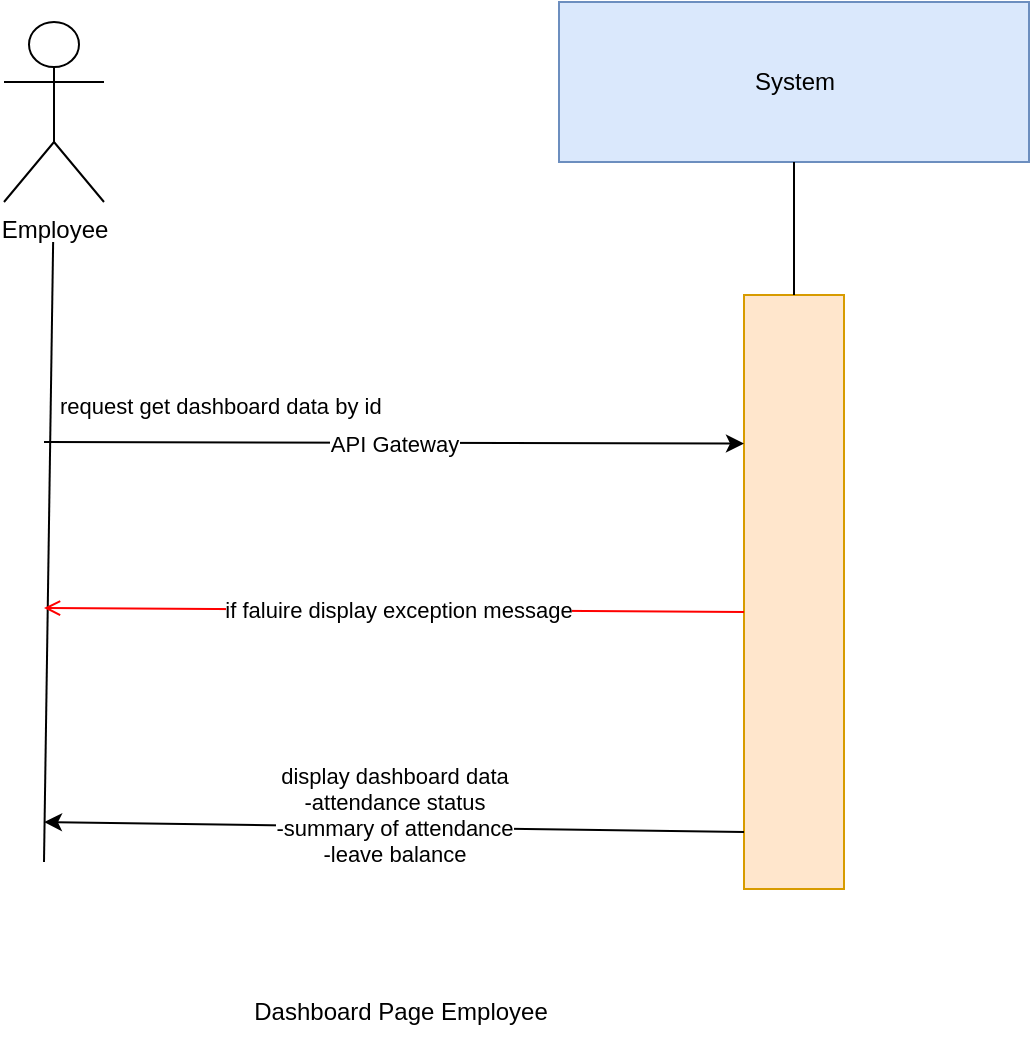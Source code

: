 <mxfile>
    <diagram name="Page-1" id="660AsX_Y9n6Rhkl5prjH">
        <mxGraphModel dx="875" dy="802" grid="1" gridSize="10" guides="1" tooltips="1" connect="1" arrows="1" fold="1" page="1" pageScale="1" pageWidth="850" pageHeight="1100" background="#ffffff" math="0" shadow="0">
            <root>
                <mxCell id="0"/>
                <mxCell id="1" parent="0"/>
                <mxCell id="0XNInrx-Nnn9Z4QuyvJh-1" value="System" style="rounded=0;whiteSpace=wrap;html=1;fillColor=#dae8fc;strokeColor=#6c8ebf;" parent="1" vertex="1">
                    <mxGeometry x="487.5" y="290" width="235" height="80" as="geometry"/>
                </mxCell>
                <mxCell id="0XNInrx-Nnn9Z4QuyvJh-2" value="" style="rounded=0;whiteSpace=wrap;html=1;fillColor=#ffe6cc;strokeColor=#d79b00;" parent="1" vertex="1">
                    <mxGeometry x="580" y="436.5" width="50" height="297" as="geometry"/>
                </mxCell>
                <mxCell id="0XNInrx-Nnn9Z4QuyvJh-3" value="" style="endArrow=none;html=1;rounded=0;entryX=0.5;entryY=1;entryDx=0;entryDy=0;exitX=0.5;exitY=0;exitDx=0;exitDy=0;" parent="1" source="0XNInrx-Nnn9Z4QuyvJh-2" target="0XNInrx-Nnn9Z4QuyvJh-1" edge="1">
                    <mxGeometry width="50" height="50" relative="1" as="geometry">
                        <mxPoint x="439" y="780" as="sourcePoint"/>
                        <mxPoint x="489" y="730" as="targetPoint"/>
                    </mxGeometry>
                </mxCell>
                <mxCell id="0XNInrx-Nnn9Z4QuyvJh-4" value="" style="endArrow=classic;html=1;rounded=0;entryX=0;entryY=0.25;entryDx=0;entryDy=0;" parent="1" target="0XNInrx-Nnn9Z4QuyvJh-2" edge="1">
                    <mxGeometry relative="1" as="geometry">
                        <mxPoint x="230" y="510" as="sourcePoint"/>
                        <mxPoint x="520" y="414.944" as="targetPoint"/>
                        <Array as="points"/>
                    </mxGeometry>
                </mxCell>
                <mxCell id="0XNInrx-Nnn9Z4QuyvJh-5" value="API Gateway" style="edgeLabel;resizable=0;html=1;;align=center;verticalAlign=middle;" parent="0XNInrx-Nnn9Z4QuyvJh-4" connectable="0" vertex="1">
                    <mxGeometry relative="1" as="geometry"/>
                </mxCell>
                <mxCell id="0XNInrx-Nnn9Z4QuyvJh-6" value="" style="endArrow=none;html=1;rounded=0;entryX=0.462;entryY=1;entryDx=0;entryDy=0;entryPerimeter=0;" parent="1" edge="1">
                    <mxGeometry width="50" height="50" relative="1" as="geometry">
                        <mxPoint x="230" y="720" as="sourcePoint"/>
                        <mxPoint x="234.57" y="410" as="targetPoint"/>
                    </mxGeometry>
                </mxCell>
                <mxCell id="0XNInrx-Nnn9Z4QuyvJh-7" value="Employee" style="shape=umlActor;verticalLabelPosition=bottom;verticalAlign=top;html=1;outlineConnect=0;" parent="1" vertex="1">
                    <mxGeometry x="210" y="300" width="50" height="90" as="geometry"/>
                </mxCell>
                <mxCell id="0XNInrx-Nnn9Z4QuyvJh-8" value="Dashboard Page Employee" style="text;html=1;align=center;verticalAlign=middle;resizable=0;points=[];autosize=1;strokeColor=none;fillColor=none;" parent="1" vertex="1">
                    <mxGeometry x="322.5" y="780" width="170" height="30" as="geometry"/>
                </mxCell>
                <mxCell id="0XNInrx-Nnn9Z4QuyvJh-9" value="" style="endArrow=classic;html=1;rounded=0;" parent="1" edge="1">
                    <mxGeometry relative="1" as="geometry">
                        <mxPoint x="580" y="705" as="sourcePoint"/>
                        <mxPoint x="230" y="700" as="targetPoint"/>
                        <Array as="points"/>
                    </mxGeometry>
                </mxCell>
                <mxCell id="0XNInrx-Nnn9Z4QuyvJh-10" value="display dashboard data&lt;div style=&quot;scrollbar-color: light-dark(#e2e2e2, #4b4b4b)&lt;br/&gt;&#x9;&#x9;&#x9;&#x9;&#x9;light-dark(#fbfbfb, var(--dark-panel-color));&quot;&gt;-attendance status&lt;/div&gt;&lt;div style=&quot;scrollbar-color: light-dark(#e2e2e2, #4b4b4b)&lt;br/&gt;&#x9;&#x9;&#x9;&#x9;&#x9;light-dark(#fbfbfb, var(--dark-panel-color));&quot;&gt;-summary of attendance&lt;/div&gt;&lt;div&gt;-leave balance&lt;/div&gt;&lt;div&gt;&lt;br&gt;&lt;/div&gt;" style="edgeLabel;resizable=0;html=1;;align=center;verticalAlign=middle;" parent="0XNInrx-Nnn9Z4QuyvJh-9" connectable="0" vertex="1">
                    <mxGeometry relative="1" as="geometry"/>
                </mxCell>
                <mxCell id="0XNInrx-Nnn9Z4QuyvJh-11" value="request get dashboard data by id" style="edgeLabel;resizable=0;html=1;;align=left;verticalAlign=bottom;" parent="1" connectable="0" vertex="1">
                    <mxGeometry x="236" y="500" as="geometry"/>
                </mxCell>
                <mxCell id="0XNInrx-Nnn9Z4QuyvJh-12" value="" style="endArrow=open;strokeColor=#FF0000;endFill=1;rounded=0;exitX=0;exitY=0.382;exitDx=0;exitDy=0;exitPerimeter=0;" parent="1" edge="1">
                    <mxGeometry relative="1" as="geometry">
                        <mxPoint x="580" y="594.954" as="sourcePoint"/>
                        <mxPoint x="230" y="593" as="targetPoint"/>
                        <Array as="points"/>
                    </mxGeometry>
                </mxCell>
                <mxCell id="0XNInrx-Nnn9Z4QuyvJh-13" value="if faluire display&amp;nbsp;exception message" style="edgeLabel;html=1;align=center;verticalAlign=middle;resizable=0;points=[];" parent="0XNInrx-Nnn9Z4QuyvJh-12" vertex="1" connectable="0">
                    <mxGeometry x="-0.007" relative="1" as="geometry">
                        <mxPoint x="1" as="offset"/>
                    </mxGeometry>
                </mxCell>
            </root>
        </mxGraphModel>
    </diagram>
</mxfile>